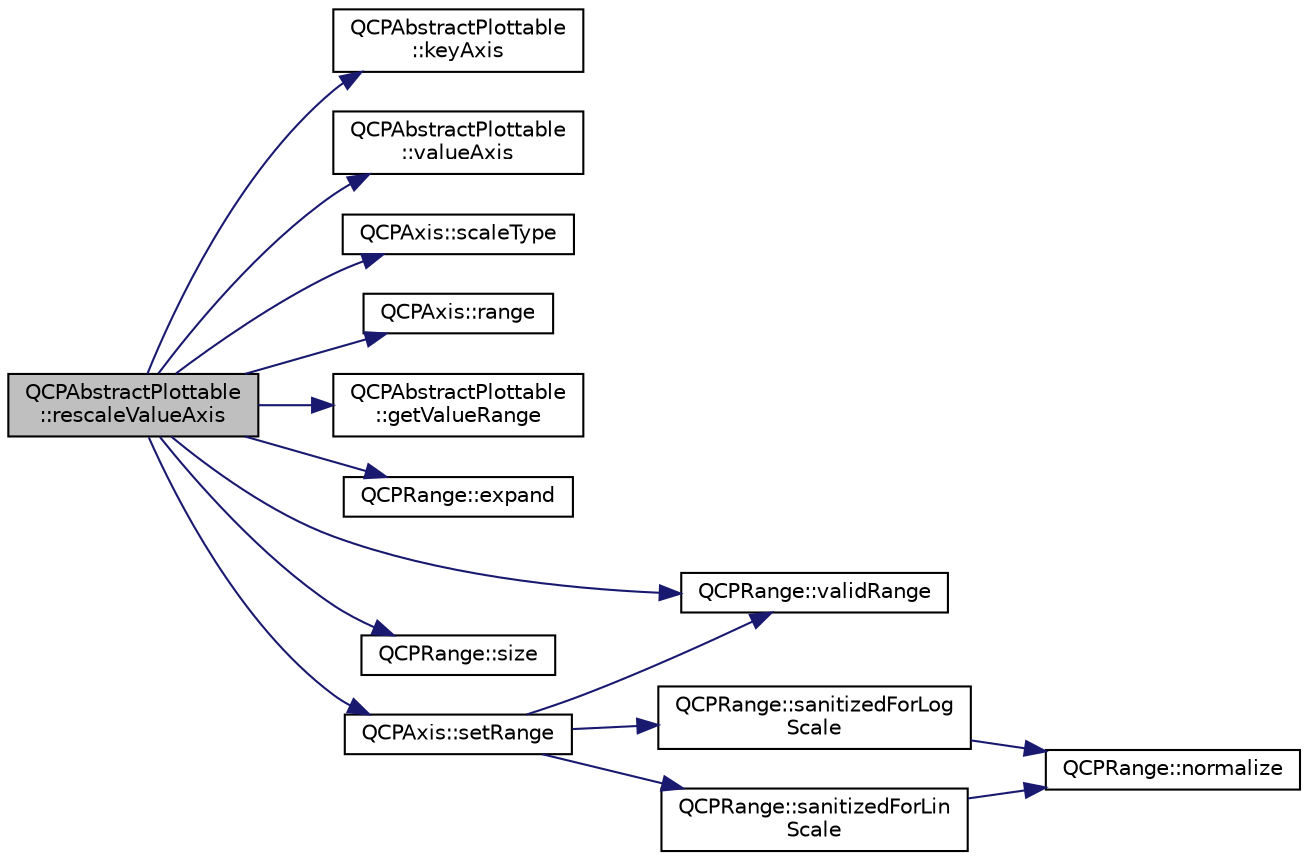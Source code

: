 digraph "QCPAbstractPlottable::rescaleValueAxis"
{
  edge [fontname="Helvetica",fontsize="10",labelfontname="Helvetica",labelfontsize="10"];
  node [fontname="Helvetica",fontsize="10",shape=record];
  rankdir="LR";
  Node393 [label="QCPAbstractPlottable\l::rescaleValueAxis",height=0.2,width=0.4,color="black", fillcolor="grey75", style="filled", fontcolor="black"];
  Node393 -> Node394 [color="midnightblue",fontsize="10",style="solid",fontname="Helvetica"];
  Node394 [label="QCPAbstractPlottable\l::keyAxis",height=0.2,width=0.4,color="black", fillcolor="white", style="filled",URL="$class_q_c_p_abstract_plottable.html#a2cdd6f0dd5e9a979037f86b4000d9cfe"];
  Node393 -> Node395 [color="midnightblue",fontsize="10",style="solid",fontname="Helvetica"];
  Node395 [label="QCPAbstractPlottable\l::valueAxis",height=0.2,width=0.4,color="black", fillcolor="white", style="filled",URL="$class_q_c_p_abstract_plottable.html#af47809a644a68ffd955fb30b01fb4f2f"];
  Node393 -> Node396 [color="midnightblue",fontsize="10",style="solid",fontname="Helvetica"];
  Node396 [label="QCPAxis::scaleType",height=0.2,width=0.4,color="black", fillcolor="white", style="filled",URL="$class_q_c_p_axis.html#ad23e9ad97b44e9aeaf4fab8904280098"];
  Node393 -> Node397 [color="midnightblue",fontsize="10",style="solid",fontname="Helvetica"];
  Node397 [label="QCPAxis::range",height=0.2,width=0.4,color="black", fillcolor="white", style="filled",URL="$class_q_c_p_axis.html#ac4058855a81f1a883cf2e754f6a6acb1"];
  Node393 -> Node398 [color="midnightblue",fontsize="10",style="solid",fontname="Helvetica"];
  Node398 [label="QCPAbstractPlottable\l::getValueRange",height=0.2,width=0.4,color="black", fillcolor="white", style="filled",URL="$class_q_c_p_abstract_plottable.html#a4de773988b21ed090fddd27c6a3a3dcb"];
  Node393 -> Node399 [color="midnightblue",fontsize="10",style="solid",fontname="Helvetica"];
  Node399 [label="QCPRange::expand",height=0.2,width=0.4,color="black", fillcolor="white", style="filled",URL="$class_q_c_p_range.html#a0fa1bc8048be50d52bea93a8caf08305"];
  Node393 -> Node400 [color="midnightblue",fontsize="10",style="solid",fontname="Helvetica"];
  Node400 [label="QCPRange::validRange",height=0.2,width=0.4,color="black", fillcolor="white", style="filled",URL="$class_q_c_p_range.html#ab38bd4841c77c7bb86c9eea0f142dcc0"];
  Node393 -> Node401 [color="midnightblue",fontsize="10",style="solid",fontname="Helvetica"];
  Node401 [label="QCPRange::size",height=0.2,width=0.4,color="black", fillcolor="white", style="filled",URL="$class_q_c_p_range.html#a62326e7cc4316b96df6a60813230e63f"];
  Node393 -> Node402 [color="midnightblue",fontsize="10",style="solid",fontname="Helvetica"];
  Node402 [label="QCPAxis::setRange",height=0.2,width=0.4,color="black", fillcolor="white", style="filled",URL="$class_q_c_p_axis.html#aebdfea5d44c3a0ad2b4700cd4d25b641"];
  Node402 -> Node400 [color="midnightblue",fontsize="10",style="solid",fontname="Helvetica"];
  Node402 -> Node403 [color="midnightblue",fontsize="10",style="solid",fontname="Helvetica"];
  Node403 [label="QCPRange::sanitizedForLog\lScale",height=0.2,width=0.4,color="black", fillcolor="white", style="filled",URL="$class_q_c_p_range.html#a3d66288d66e1d6df3636075eb42502ee"];
  Node403 -> Node404 [color="midnightblue",fontsize="10",style="solid",fontname="Helvetica"];
  Node404 [label="QCPRange::normalize",height=0.2,width=0.4,color="black", fillcolor="white", style="filled",URL="$class_q_c_p_range.html#af914a7740269b0604d0827c634a878a9"];
  Node402 -> Node405 [color="midnightblue",fontsize="10",style="solid",fontname="Helvetica"];
  Node405 [label="QCPRange::sanitizedForLin\lScale",height=0.2,width=0.4,color="black", fillcolor="white", style="filled",URL="$class_q_c_p_range.html#a808751fdd9b17ef52327ba011df2e5f1"];
  Node405 -> Node404 [color="midnightblue",fontsize="10",style="solid",fontname="Helvetica"];
}
